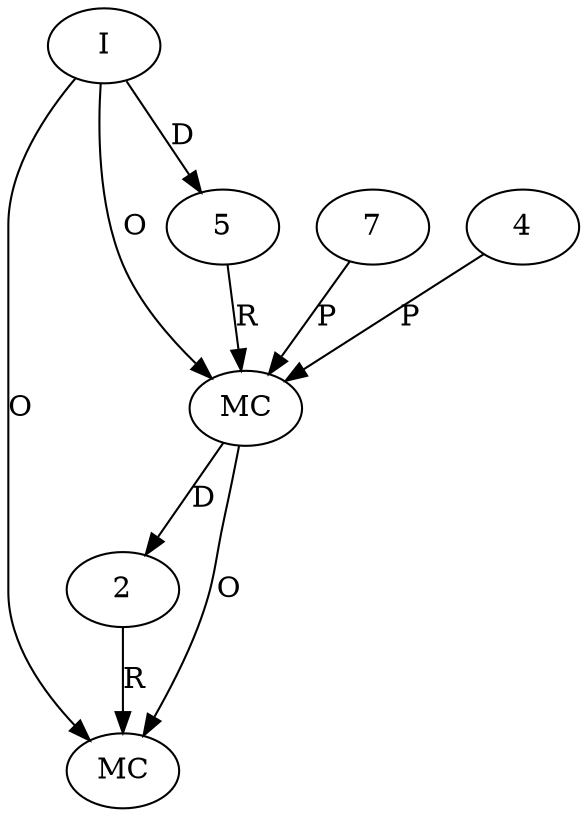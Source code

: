 digraph "AUG" {

  1 [ label="MC" s="isEquals()" t="EqualsBuilder" l="206" ];
  2 [ t="EqualsBuilder" n="dummy_" ];
  3 [ label="MC" s="append()" t="EqualsBuilder" l="206" ];
  4 [ t="boolean[]" n="array3" ];
  5 [ t="EqualsBuilder" n="dummy_" ];
  6 [ label="I" t="EqualsBuilder" l="206" ];
  7 [ t="boolean[]" n="array3" ];
  3 -> 1 [ label="O" ];
  2 -> 1 [ label="R" ];
  6 -> 1 [ label="O" ];
  3 -> 2 [ label="D" ];
  6 -> 3 [ label="O" ];
  5 -> 3 [ label="R" ];
  7 -> 3 [ label="P" ];
  4 -> 3 [ label="P" ];
  6 -> 5 [ label="D" ];
}
